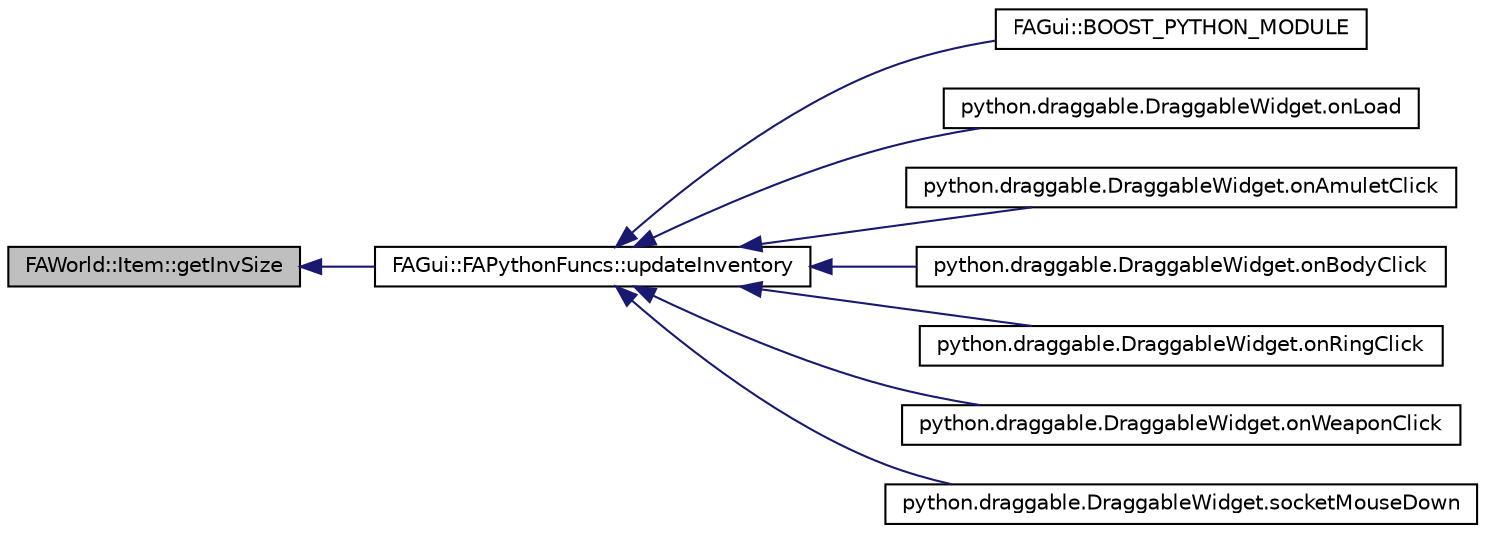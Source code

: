 digraph G
{
  edge [fontname="Helvetica",fontsize="10",labelfontname="Helvetica",labelfontsize="10"];
  node [fontname="Helvetica",fontsize="10",shape=record];
  rankdir="LR";
  Node1 [label="FAWorld::Item::getInvSize",height=0.2,width=0.4,color="black", fillcolor="grey75", style="filled" fontcolor="black"];
  Node1 -> Node2 [dir="back",color="midnightblue",fontsize="10",style="solid",fontname="Helvetica"];
  Node2 [label="FAGui::FAPythonFuncs::updateInventory",height=0.2,width=0.4,color="black", fillcolor="white", style="filled",URL="$class_f_a_gui_1_1_f_a_python_funcs.html#a02df52cb30147adb14606b296743e23e"];
  Node2 -> Node3 [dir="back",color="midnightblue",fontsize="10",style="solid",fontname="Helvetica"];
  Node3 [label="FAGui::BOOST_PYTHON_MODULE",height=0.2,width=0.4,color="black", fillcolor="white", style="filled",URL="$namespace_f_a_gui.html#afbfc2a5c5a5f9d7a9f9465179a85b8a4"];
  Node2 -> Node4 [dir="back",color="midnightblue",fontsize="10",style="solid",fontname="Helvetica"];
  Node4 [label="python.draggable.DraggableWidget.onLoad",height=0.2,width=0.4,color="black", fillcolor="white", style="filled",URL="$classpython_1_1draggable_1_1_draggable_widget.html#a50ad10d58fa24439e148fdcb549ba73b"];
  Node2 -> Node5 [dir="back",color="midnightblue",fontsize="10",style="solid",fontname="Helvetica"];
  Node5 [label="python.draggable.DraggableWidget.onAmuletClick",height=0.2,width=0.4,color="black", fillcolor="white", style="filled",URL="$classpython_1_1draggable_1_1_draggable_widget.html#aff93530fe54fd820022cfa71cd82f303"];
  Node2 -> Node6 [dir="back",color="midnightblue",fontsize="10",style="solid",fontname="Helvetica"];
  Node6 [label="python.draggable.DraggableWidget.onBodyClick",height=0.2,width=0.4,color="black", fillcolor="white", style="filled",URL="$classpython_1_1draggable_1_1_draggable_widget.html#a587cbc720a6c0414b383ae2bf8ec7d3c"];
  Node2 -> Node7 [dir="back",color="midnightblue",fontsize="10",style="solid",fontname="Helvetica"];
  Node7 [label="python.draggable.DraggableWidget.onRingClick",height=0.2,width=0.4,color="black", fillcolor="white", style="filled",URL="$classpython_1_1draggable_1_1_draggable_widget.html#a5dd08355ac329a1f039f137673c8b9d2"];
  Node2 -> Node8 [dir="back",color="midnightblue",fontsize="10",style="solid",fontname="Helvetica"];
  Node8 [label="python.draggable.DraggableWidget.onWeaponClick",height=0.2,width=0.4,color="black", fillcolor="white", style="filled",URL="$classpython_1_1draggable_1_1_draggable_widget.html#a5418bd5677c2caead6e4081912907588"];
  Node2 -> Node9 [dir="back",color="midnightblue",fontsize="10",style="solid",fontname="Helvetica"];
  Node9 [label="python.draggable.DraggableWidget.socketMouseDown",height=0.2,width=0.4,color="black", fillcolor="white", style="filled",URL="$classpython_1_1draggable_1_1_draggable_widget.html#aea728a9ca8d1854752b4eecca75790a4"];
}
